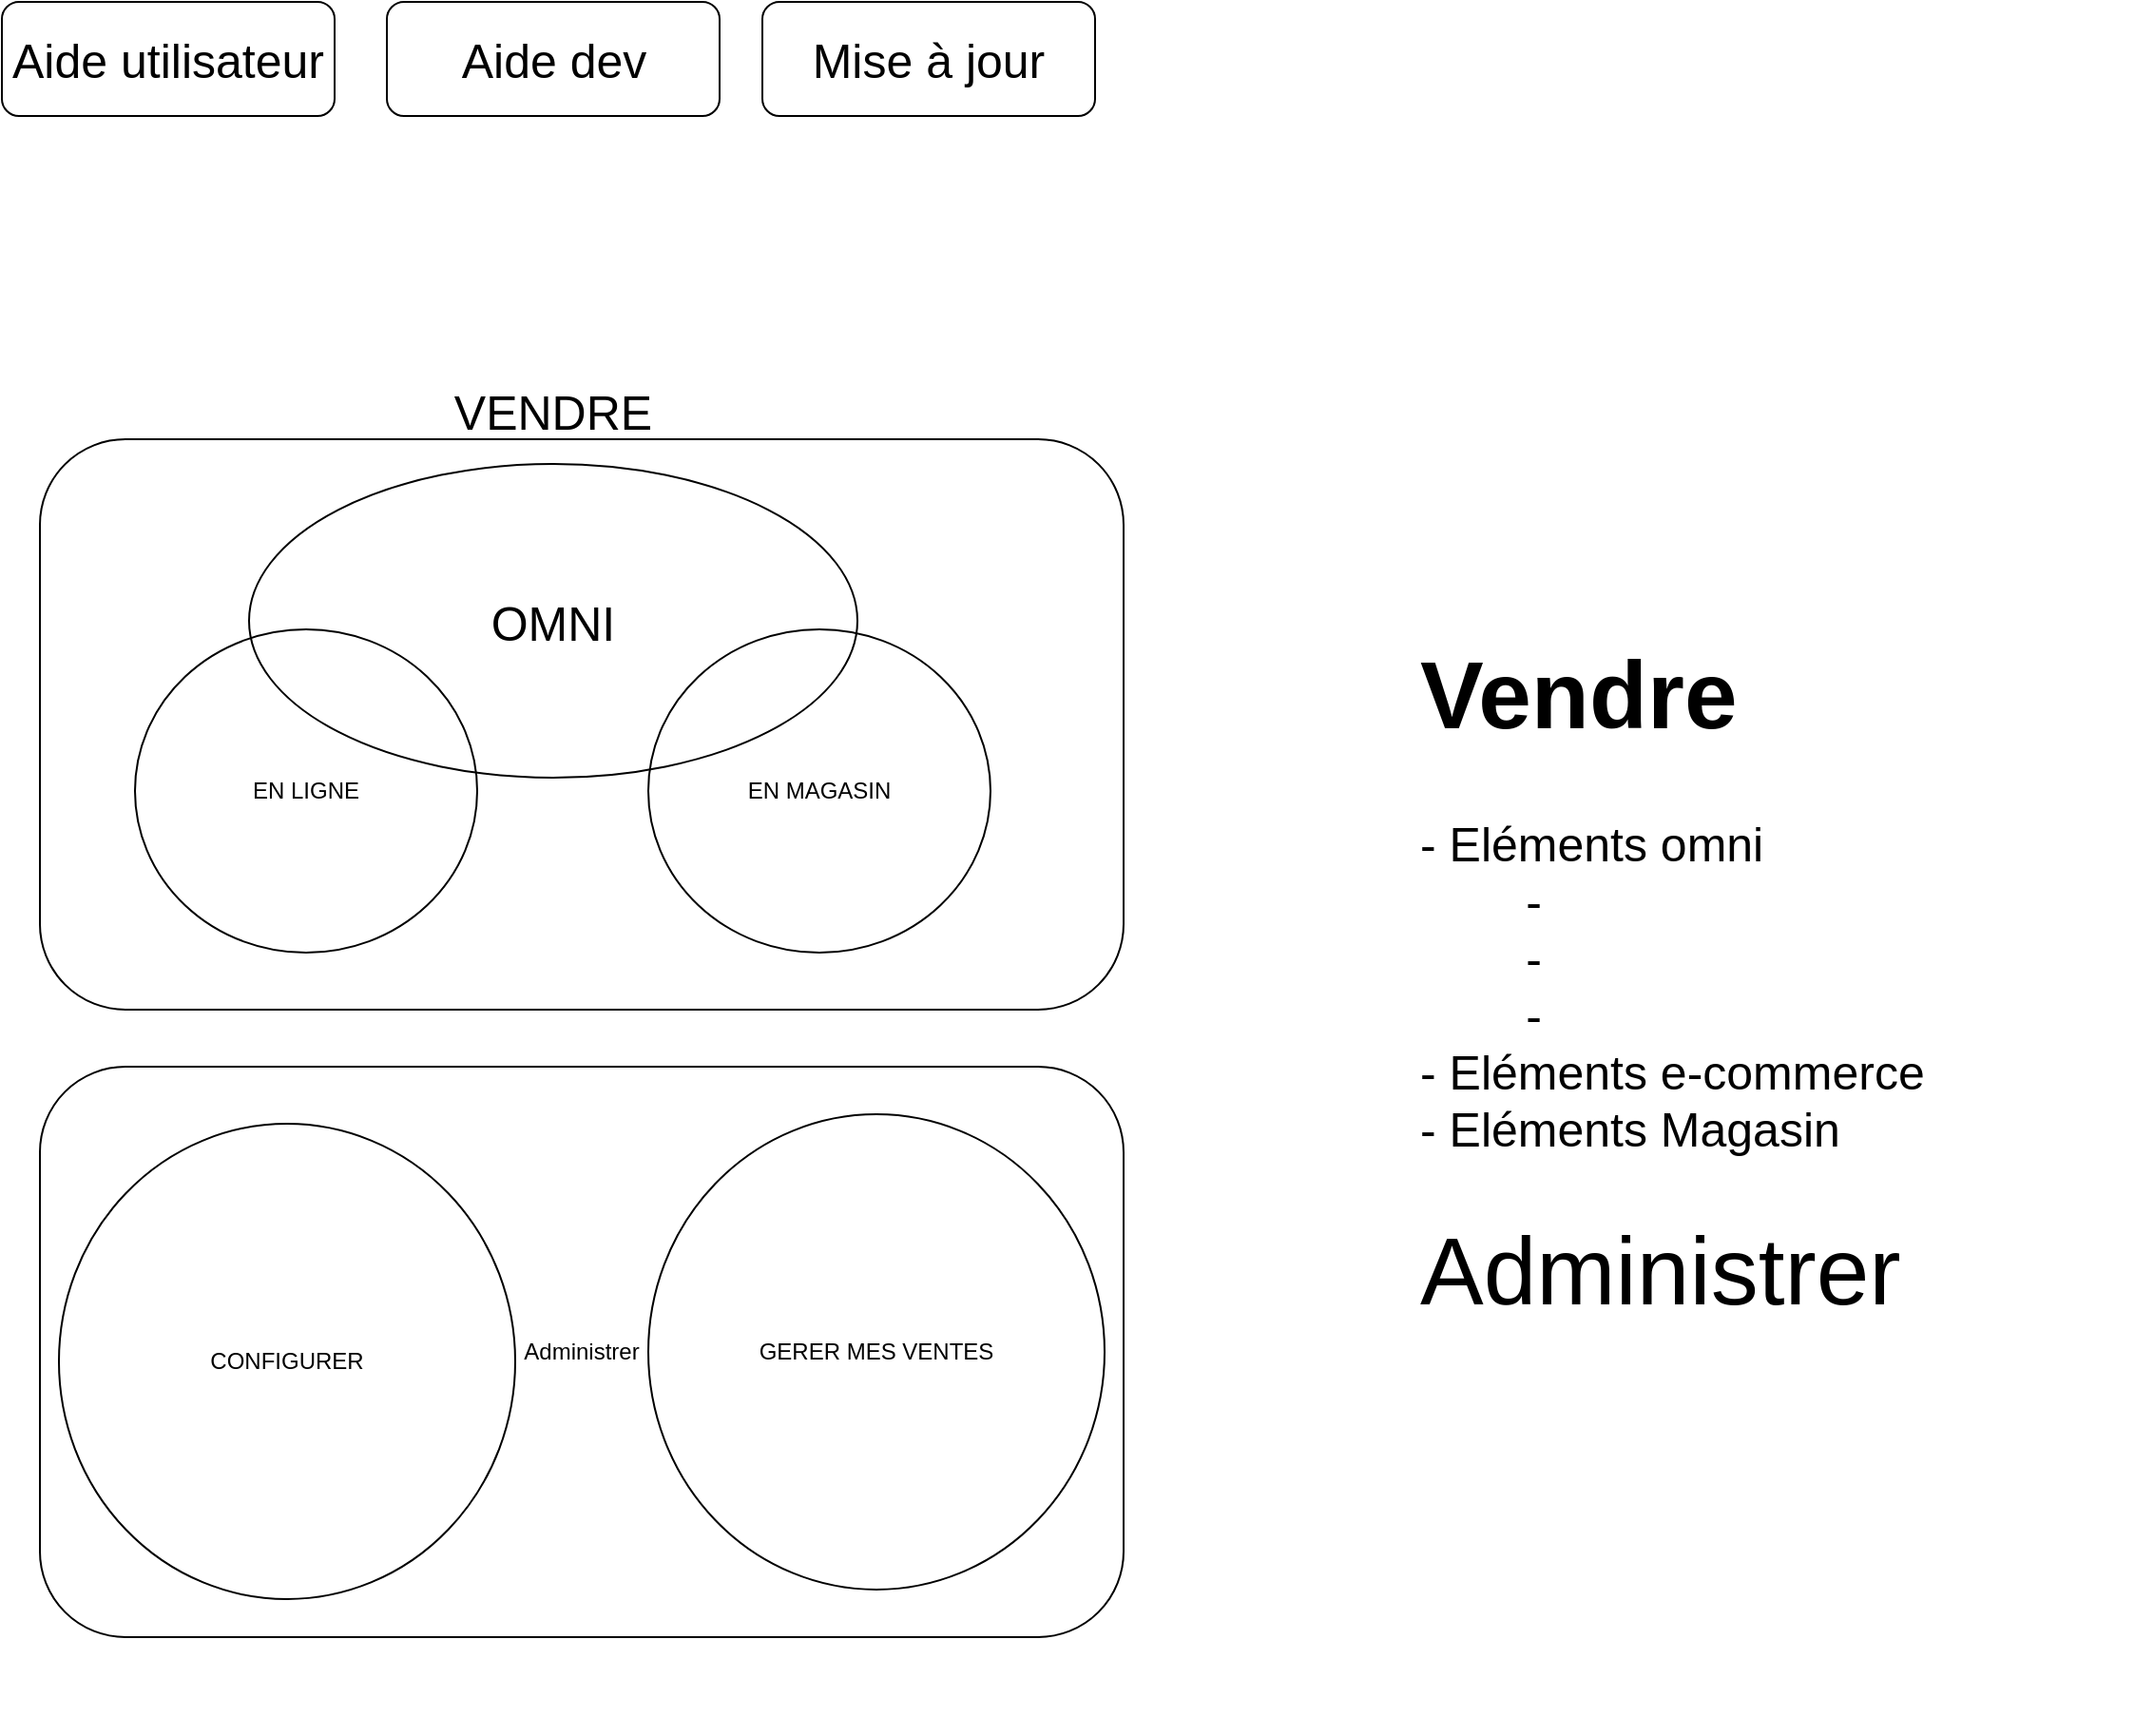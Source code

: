 <mxfile version="20.7.4" type="device"><diagram name="Page-1" id="dd472eb7-4b8b-5cd9-a60b-b15522922e76"><mxGraphModel dx="2335" dy="3224" grid="1" gridSize="10" guides="1" tooltips="1" connect="1" arrows="1" fold="1" page="1" pageScale="1" pageWidth="1100" pageHeight="850" background="none" math="0" shadow="0"><root><mxCell id="0"/><mxCell id="1" parent="0"/><mxCell id="ce2MaMl8HnYnqtBYcUTW-2" value="" style="rounded=1;whiteSpace=wrap;html=1;fillColor=none;" vertex="1" parent="1"><mxGeometry x="-340" y="-1490" width="570" height="300" as="geometry"/></mxCell><mxCell id="ce2MaMl8HnYnqtBYcUTW-3" value="Administrer" style="rounded=1;whiteSpace=wrap;html=1;" vertex="1" parent="1"><mxGeometry x="-340" y="-1160" width="570" height="300" as="geometry"/></mxCell><mxCell id="ce2MaMl8HnYnqtBYcUTW-5" value="EN LIGNE" style="ellipse;whiteSpace=wrap;html=1;" vertex="1" parent="1"><mxGeometry x="-290" y="-1390" width="180" height="170" as="geometry"/></mxCell><mxCell id="ce2MaMl8HnYnqtBYcUTW-6" value="EN MAGASIN" style="ellipse;whiteSpace=wrap;html=1;" vertex="1" parent="1"><mxGeometry x="-20" y="-1390" width="180" height="170" as="geometry"/></mxCell><mxCell id="ce2MaMl8HnYnqtBYcUTW-7" value="OMNI" style="ellipse;whiteSpace=wrap;html=1;fontSize=25;fillColor=none;" vertex="1" parent="1"><mxGeometry x="-230" y="-1477" width="320" height="165" as="geometry"/></mxCell><mxCell id="ce2MaMl8HnYnqtBYcUTW-8" value="CONFIGURER" style="ellipse;whiteSpace=wrap;html=1;" vertex="1" parent="1"><mxGeometry x="-330" y="-1130" width="240" height="250" as="geometry"/></mxCell><mxCell id="ce2MaMl8HnYnqtBYcUTW-9" value="GERER MES VENTES" style="ellipse;whiteSpace=wrap;html=1;" vertex="1" parent="1"><mxGeometry x="-20" y="-1135" width="240" height="250" as="geometry"/></mxCell><mxCell id="ce2MaMl8HnYnqtBYcUTW-13" value="VENDRE" style="text;html=1;strokeColor=none;fillColor=none;align=center;verticalAlign=middle;whiteSpace=wrap;rounded=0;fontSize=25;" vertex="1" parent="1"><mxGeometry x="-100" y="-1520" width="60" height="30" as="geometry"/></mxCell><mxCell id="ce2MaMl8HnYnqtBYcUTW-14" value="Mise à jour" style="rounded=1;whiteSpace=wrap;html=1;fontSize=25;fillColor=none;" vertex="1" parent="1"><mxGeometry x="40" y="-1720" width="175" height="60" as="geometry"/></mxCell><mxCell id="ce2MaMl8HnYnqtBYcUTW-15" value="Aide utilisateur" style="rounded=1;whiteSpace=wrap;html=1;fontSize=25;fillColor=none;" vertex="1" parent="1"><mxGeometry x="-360" y="-1720" width="175" height="60" as="geometry"/></mxCell><mxCell id="ce2MaMl8HnYnqtBYcUTW-16" value="Aide dev" style="rounded=1;whiteSpace=wrap;html=1;fontSize=25;fillColor=none;" vertex="1" parent="1"><mxGeometry x="-157.5" y="-1720" width="175" height="60" as="geometry"/></mxCell><mxCell id="ce2MaMl8HnYnqtBYcUTW-17" value="&lt;h1&gt;Vendre&lt;/h1&gt;&lt;div&gt;- Eléments omni&lt;/div&gt;&lt;div&gt;&lt;span style=&quot;white-space: pre;&quot;&gt;&#9;&lt;/span&gt;-&lt;br&gt;&lt;/div&gt;&lt;div&gt;&lt;span style=&quot;white-space: pre;&quot;&gt;&#9;&lt;/span&gt;-&lt;br&gt;&lt;/div&gt;&lt;div&gt;&lt;span style=&quot;white-space: pre;&quot;&gt;&#9;&lt;/span&gt;-&lt;br&gt;&lt;/div&gt;&lt;div&gt;- Eléments e-commerce&lt;/div&gt;&lt;div&gt;- Eléments Magasin&lt;/div&gt;&lt;div&gt;&lt;br&gt;&lt;/div&gt;&lt;div style=&quot;font-size: 50px;&quot;&gt;&lt;font style=&quot;font-size: 50px;&quot;&gt;Administrer&lt;/font&gt;&lt;/div&gt;&lt;div style=&quot;font-size: 50px;&quot;&gt;&lt;br&gt;&lt;/div&gt;&lt;div style=&quot;font-size: 50px;&quot;&gt;&amp;nbsp;&lt;/div&gt;" style="text;html=1;strokeColor=none;fillColor=none;spacing=5;spacingTop=-20;whiteSpace=wrap;overflow=hidden;rounded=0;fontSize=25;" vertex="1" parent="1"><mxGeometry x="381" y="-1409" width="380" height="600" as="geometry"/></mxCell></root></mxGraphModel></diagram></mxfile>